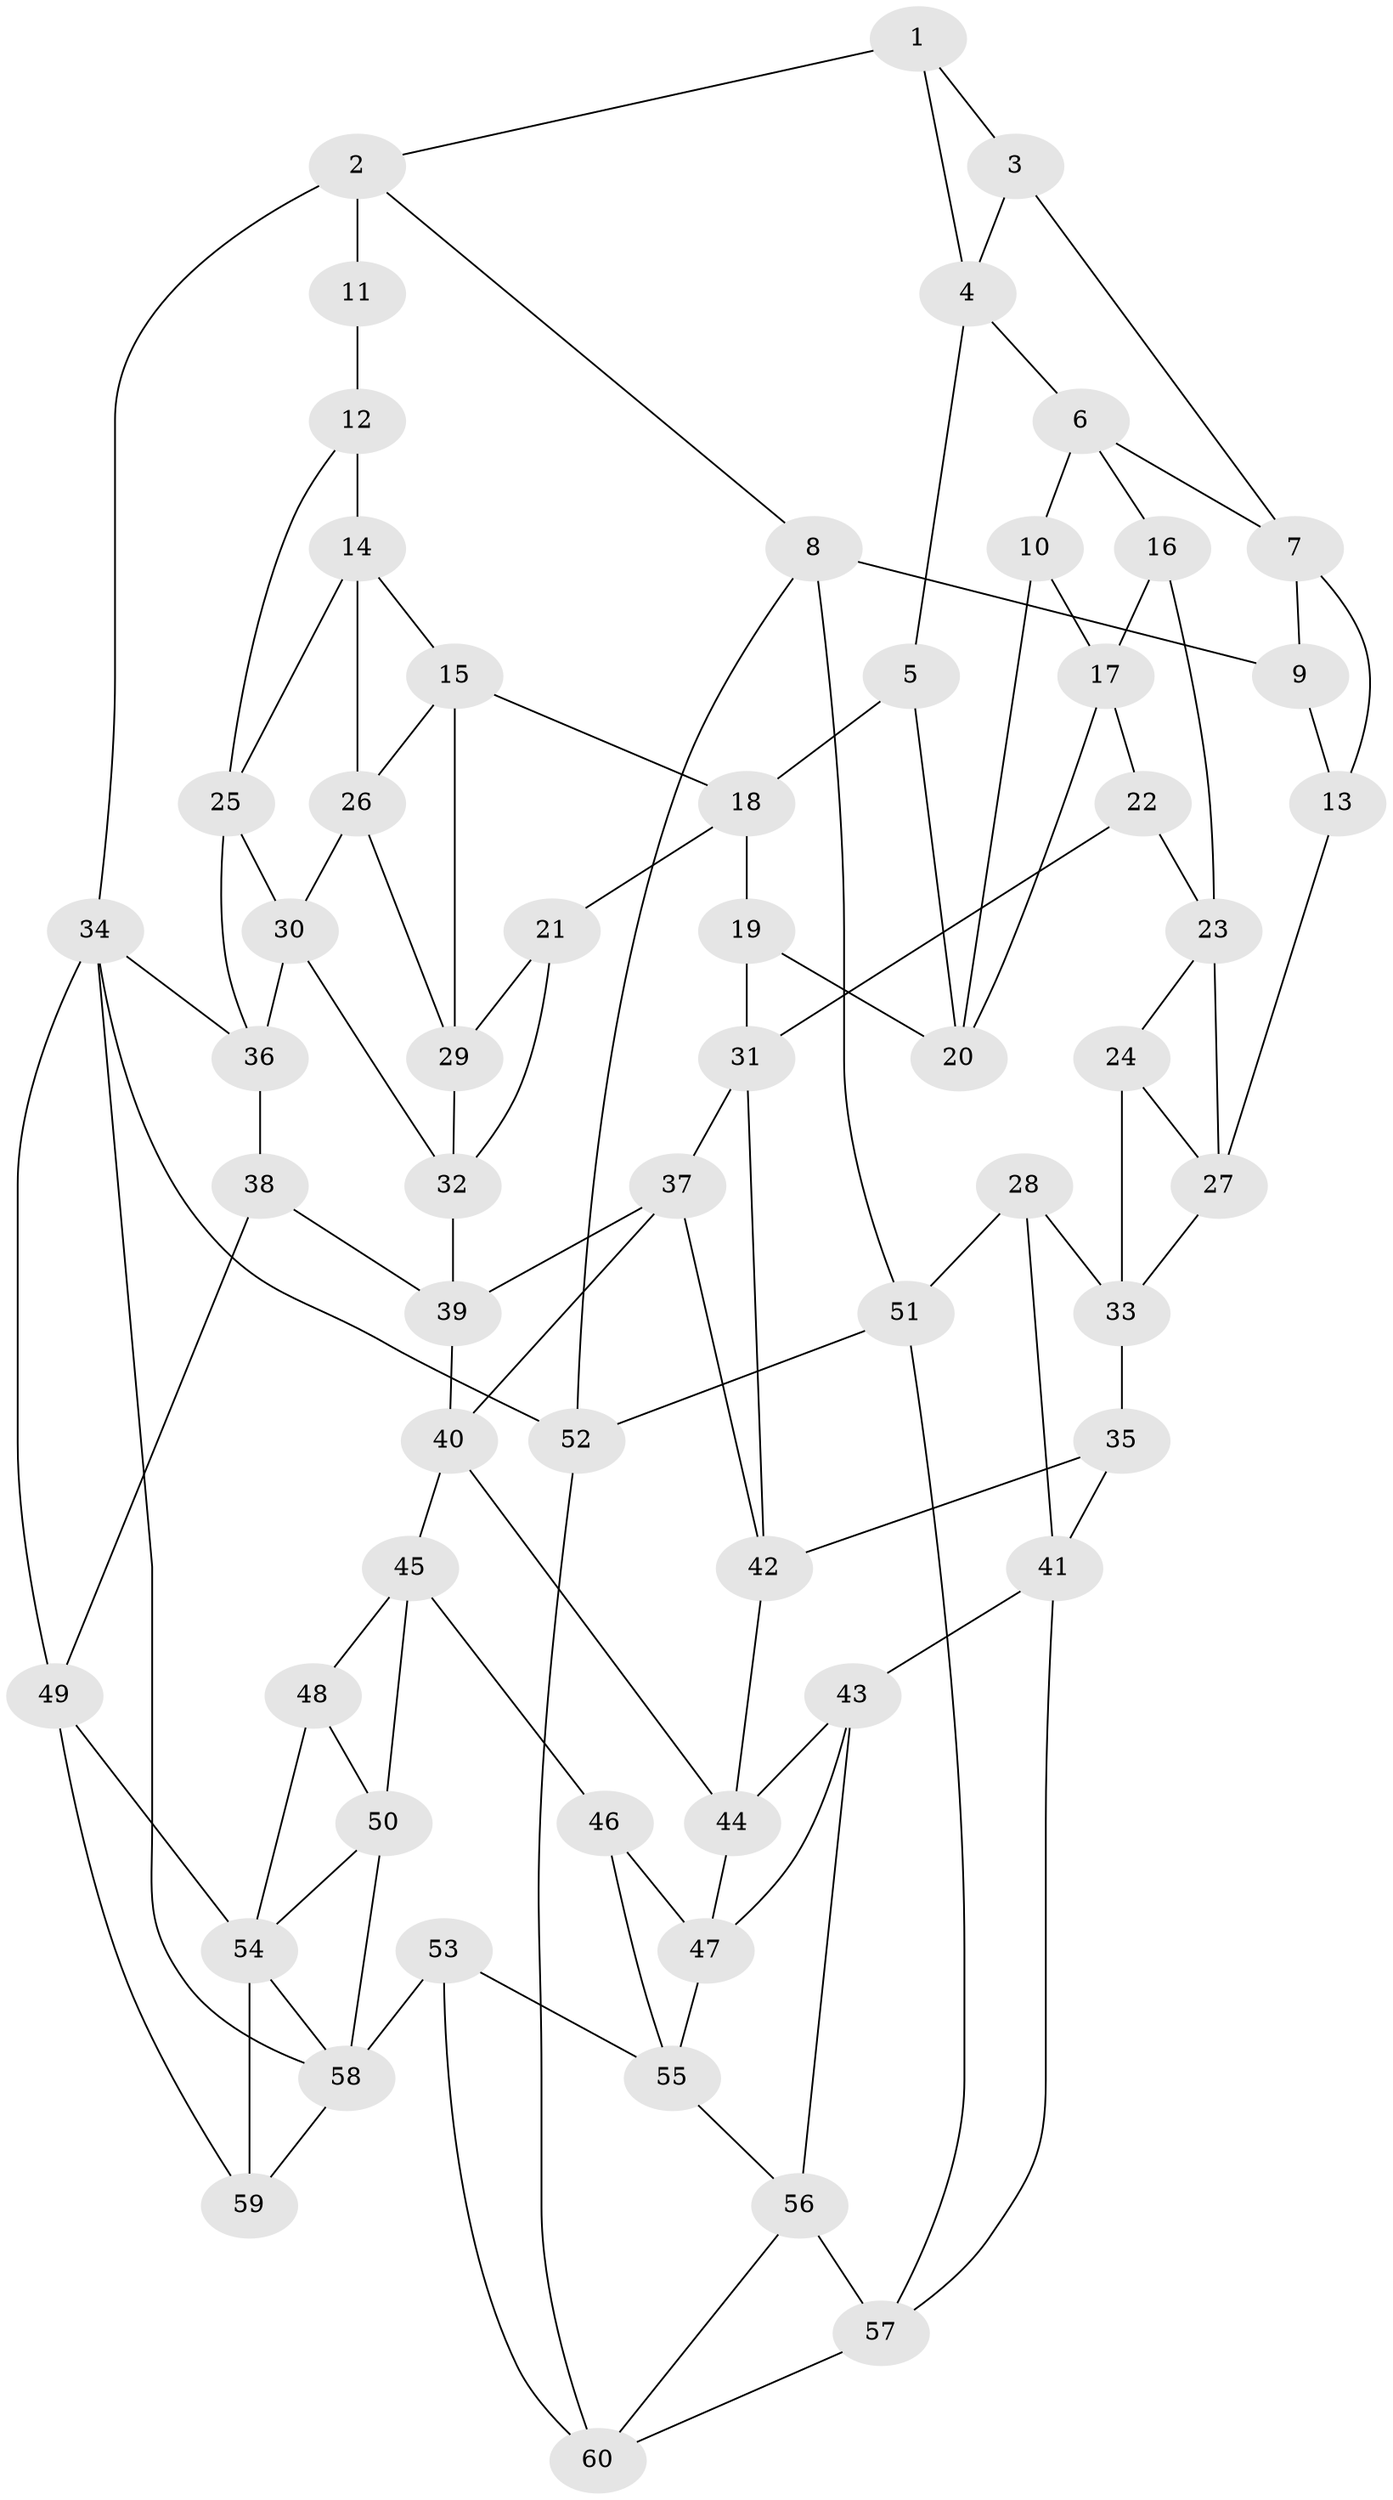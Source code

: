// original degree distribution, {3: 0.016666666666666666, 5: 0.4666666666666667, 4: 0.26666666666666666, 6: 0.25}
// Generated by graph-tools (version 1.1) at 2025/03/03/09/25 03:03:11]
// undirected, 60 vertices, 111 edges
graph export_dot {
graph [start="1"]
  node [color=gray90,style=filled];
  1;
  2;
  3;
  4;
  5;
  6;
  7;
  8;
  9;
  10;
  11;
  12;
  13;
  14;
  15;
  16;
  17;
  18;
  19;
  20;
  21;
  22;
  23;
  24;
  25;
  26;
  27;
  28;
  29;
  30;
  31;
  32;
  33;
  34;
  35;
  36;
  37;
  38;
  39;
  40;
  41;
  42;
  43;
  44;
  45;
  46;
  47;
  48;
  49;
  50;
  51;
  52;
  53;
  54;
  55;
  56;
  57;
  58;
  59;
  60;
  1 -- 2 [weight=1.0];
  1 -- 3 [weight=1.0];
  1 -- 4 [weight=1.0];
  2 -- 8 [weight=1.0];
  2 -- 11 [weight=2.0];
  2 -- 34 [weight=1.0];
  3 -- 4 [weight=1.0];
  3 -- 7 [weight=1.0];
  4 -- 5 [weight=1.0];
  4 -- 6 [weight=1.0];
  5 -- 18 [weight=1.0];
  5 -- 20 [weight=1.0];
  6 -- 7 [weight=1.0];
  6 -- 10 [weight=1.0];
  6 -- 16 [weight=1.0];
  7 -- 9 [weight=1.0];
  7 -- 13 [weight=1.0];
  8 -- 9 [weight=2.0];
  8 -- 51 [weight=1.0];
  8 -- 52 [weight=1.0];
  9 -- 13 [weight=1.0];
  10 -- 17 [weight=1.0];
  10 -- 20 [weight=1.0];
  11 -- 12 [weight=2.0];
  12 -- 14 [weight=1.0];
  12 -- 25 [weight=1.0];
  13 -- 27 [weight=1.0];
  14 -- 15 [weight=1.0];
  14 -- 25 [weight=1.0];
  14 -- 26 [weight=1.0];
  15 -- 18 [weight=1.0];
  15 -- 26 [weight=1.0];
  15 -- 29 [weight=1.0];
  16 -- 17 [weight=1.0];
  16 -- 23 [weight=1.0];
  17 -- 20 [weight=1.0];
  17 -- 22 [weight=1.0];
  18 -- 19 [weight=1.0];
  18 -- 21 [weight=1.0];
  19 -- 20 [weight=1.0];
  19 -- 31 [weight=1.0];
  21 -- 29 [weight=1.0];
  21 -- 32 [weight=1.0];
  22 -- 23 [weight=1.0];
  22 -- 31 [weight=1.0];
  23 -- 24 [weight=1.0];
  23 -- 27 [weight=1.0];
  24 -- 27 [weight=1.0];
  24 -- 33 [weight=1.0];
  25 -- 30 [weight=1.0];
  25 -- 36 [weight=1.0];
  26 -- 29 [weight=1.0];
  26 -- 30 [weight=1.0];
  27 -- 33 [weight=1.0];
  28 -- 33 [weight=1.0];
  28 -- 41 [weight=1.0];
  28 -- 51 [weight=1.0];
  29 -- 32 [weight=1.0];
  30 -- 32 [weight=1.0];
  30 -- 36 [weight=1.0];
  31 -- 37 [weight=1.0];
  31 -- 42 [weight=1.0];
  32 -- 39 [weight=1.0];
  33 -- 35 [weight=1.0];
  34 -- 36 [weight=1.0];
  34 -- 49 [weight=1.0];
  34 -- 52 [weight=1.0];
  34 -- 58 [weight=1.0];
  35 -- 41 [weight=1.0];
  35 -- 42 [weight=1.0];
  36 -- 38 [weight=1.0];
  37 -- 39 [weight=1.0];
  37 -- 40 [weight=1.0];
  37 -- 42 [weight=1.0];
  38 -- 39 [weight=1.0];
  38 -- 49 [weight=1.0];
  39 -- 40 [weight=1.0];
  40 -- 44 [weight=1.0];
  40 -- 45 [weight=1.0];
  41 -- 43 [weight=1.0];
  41 -- 57 [weight=1.0];
  42 -- 44 [weight=1.0];
  43 -- 44 [weight=1.0];
  43 -- 47 [weight=1.0];
  43 -- 56 [weight=1.0];
  44 -- 47 [weight=1.0];
  45 -- 46 [weight=1.0];
  45 -- 48 [weight=1.0];
  45 -- 50 [weight=1.0];
  46 -- 47 [weight=1.0];
  46 -- 55 [weight=1.0];
  47 -- 55 [weight=1.0];
  48 -- 50 [weight=1.0];
  48 -- 54 [weight=1.0];
  49 -- 54 [weight=1.0];
  49 -- 59 [weight=1.0];
  50 -- 54 [weight=1.0];
  50 -- 58 [weight=1.0];
  51 -- 52 [weight=1.0];
  51 -- 57 [weight=1.0];
  52 -- 60 [weight=1.0];
  53 -- 55 [weight=1.0];
  53 -- 58 [weight=1.0];
  53 -- 60 [weight=1.0];
  54 -- 58 [weight=1.0];
  54 -- 59 [weight=2.0];
  55 -- 56 [weight=1.0];
  56 -- 57 [weight=1.0];
  56 -- 60 [weight=1.0];
  57 -- 60 [weight=1.0];
  58 -- 59 [weight=1.0];
}
